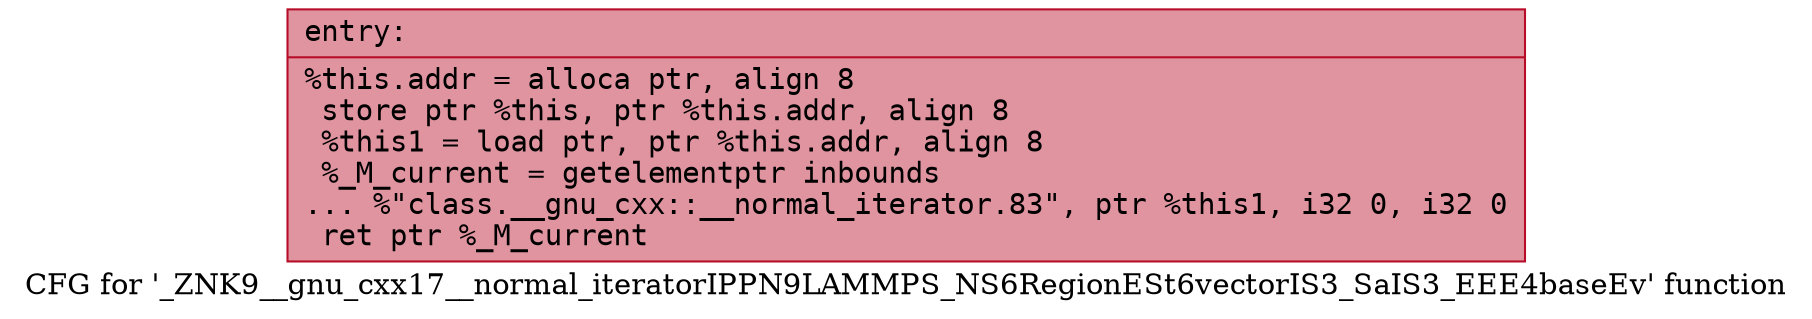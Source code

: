 digraph "CFG for '_ZNK9__gnu_cxx17__normal_iteratorIPPN9LAMMPS_NS6RegionESt6vectorIS3_SaIS3_EEE4baseEv' function" {
	label="CFG for '_ZNK9__gnu_cxx17__normal_iteratorIPPN9LAMMPS_NS6RegionESt6vectorIS3_SaIS3_EEE4baseEv' function";

	Node0x561837f8b580 [shape=record,color="#b70d28ff", style=filled, fillcolor="#b70d2870" fontname="Courier",label="{entry:\l|  %this.addr = alloca ptr, align 8\l  store ptr %this, ptr %this.addr, align 8\l  %this1 = load ptr, ptr %this.addr, align 8\l  %_M_current = getelementptr inbounds\l... %\"class.__gnu_cxx::__normal_iterator.83\", ptr %this1, i32 0, i32 0\l  ret ptr %_M_current\l}"];
}
